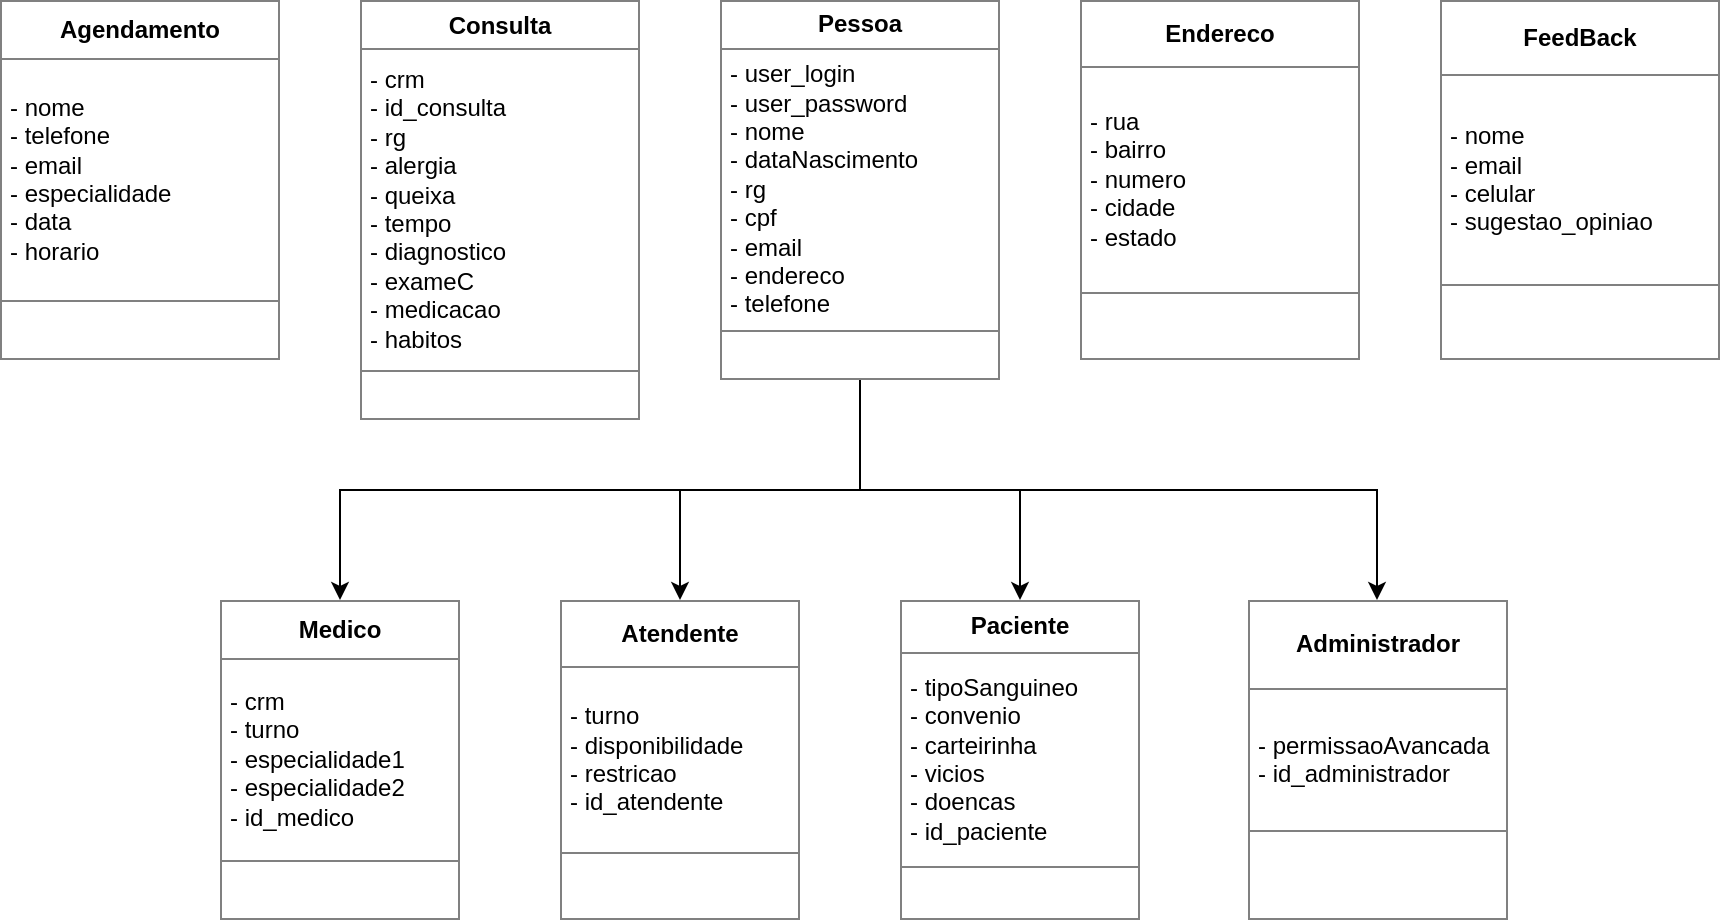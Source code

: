 <mxfile version="13.7.3" type="device"><diagram id="oK4k7Jk38jK1_xsXngI3" name="Page-1"><mxGraphModel dx="2131" dy="1737" grid="1" gridSize="10" guides="1" tooltips="1" connect="1" arrows="1" fold="1" page="1" pageScale="1" pageWidth="827" pageHeight="1169" math="0" shadow="0"><root><mxCell id="0"/><mxCell id="1" parent="0"/><mxCell id="pMpGfuAa-KbJkFAyL9hk-21" style="edgeStyle=orthogonalEdgeStyle;rounded=0;orthogonalLoop=1;jettySize=auto;html=1;exitX=0.5;exitY=1;exitDx=0;exitDy=0;entryX=0.5;entryY=0;entryDx=0;entryDy=0;" parent="1" source="pMpGfuAa-KbJkFAyL9hk-1" target="pMpGfuAa-KbJkFAyL9hk-4" edge="1"><mxGeometry relative="1" as="geometry"/></mxCell><mxCell id="pMpGfuAa-KbJkFAyL9hk-22" style="edgeStyle=orthogonalEdgeStyle;rounded=0;orthogonalLoop=1;jettySize=auto;html=1;exitX=0.5;exitY=1;exitDx=0;exitDy=0;entryX=0.5;entryY=0;entryDx=0;entryDy=0;" parent="1" source="pMpGfuAa-KbJkFAyL9hk-1" target="pMpGfuAa-KbJkFAyL9hk-2" edge="1"><mxGeometry relative="1" as="geometry"/></mxCell><mxCell id="pMpGfuAa-KbJkFAyL9hk-23" style="edgeStyle=orthogonalEdgeStyle;rounded=0;orthogonalLoop=1;jettySize=auto;html=1;exitX=0.5;exitY=1;exitDx=0;exitDy=0;entryX=0.5;entryY=0;entryDx=0;entryDy=0;" parent="1" source="pMpGfuAa-KbJkFAyL9hk-1" target="pMpGfuAa-KbJkFAyL9hk-6" edge="1"><mxGeometry relative="1" as="geometry"/></mxCell><mxCell id="pMpGfuAa-KbJkFAyL9hk-24" style="edgeStyle=orthogonalEdgeStyle;rounded=0;orthogonalLoop=1;jettySize=auto;html=1;exitX=0.5;exitY=1;exitDx=0;exitDy=0;entryX=0.5;entryY=0;entryDx=0;entryDy=0;" parent="1" source="pMpGfuAa-KbJkFAyL9hk-1" target="pMpGfuAa-KbJkFAyL9hk-8" edge="1"><mxGeometry relative="1" as="geometry"/></mxCell><mxCell id="pMpGfuAa-KbJkFAyL9hk-1" value="&lt;table border=&quot;1&quot; width=&quot;100%&quot; cellpadding=&quot;4&quot; style=&quot;width: 100% ; height: 100% ; border-collapse: collapse&quot;&gt;&lt;tbody&gt;&lt;tr&gt;&lt;th align=&quot;center&quot;&gt;Pessoa&lt;/th&gt;&lt;/tr&gt;&lt;tr&gt;&lt;td&gt;- user_login&lt;br&gt;- user_password&lt;br&gt;- nome&lt;br&gt;- dataNascimento&lt;br&gt;- rg&lt;br&gt;- cpf&lt;br&gt;- email&lt;br&gt;- endereco&lt;br&gt;- telefone&lt;br&gt;&lt;/td&gt;&lt;/tr&gt;&lt;tr&gt;&lt;td align=&quot;center&quot;&gt;&lt;br&gt;&lt;/td&gt;&lt;/tr&gt;&lt;/tbody&gt;&lt;/table&gt;" style="text;html=1;strokeColor=none;fillColor=none;overflow=fill;" parent="1" vertex="1"><mxGeometry x="150" y="-180" width="140" height="190" as="geometry"/></mxCell><mxCell id="pMpGfuAa-KbJkFAyL9hk-2" value="&lt;table border=&quot;1&quot; width=&quot;100%&quot; cellpadding=&quot;4&quot; style=&quot;width: 100% ; height: 100% ; border-collapse: collapse&quot;&gt;&lt;tbody&gt;&lt;tr&gt;&lt;th align=&quot;center&quot;&gt;Medico&lt;/th&gt;&lt;/tr&gt;&lt;tr&gt;&lt;td&gt;- crm&lt;br&gt;- turno&lt;br&gt;- especialidade1&lt;br&gt;- especialidade2&lt;br&gt;- id_medico&lt;/td&gt;&lt;/tr&gt;&lt;tr&gt;&lt;td align=&quot;center&quot;&gt;&lt;br&gt;&lt;/td&gt;&lt;/tr&gt;&lt;/tbody&gt;&lt;/table&gt;" style="text;html=1;strokeColor=none;fillColor=none;overflow=fill;" parent="1" vertex="1"><mxGeometry x="-100" y="120" width="120" height="160" as="geometry"/></mxCell><mxCell id="pMpGfuAa-KbJkFAyL9hk-4" value="&lt;table border=&quot;1&quot; width=&quot;100%&quot; cellpadding=&quot;4&quot; style=&quot;width: 100% ; height: 100% ; border-collapse: collapse&quot;&gt;&lt;tbody&gt;&lt;tr&gt;&lt;th align=&quot;center&quot;&gt;Atendente&lt;/th&gt;&lt;/tr&gt;&lt;tr&gt;&lt;td&gt;- turno&lt;br&gt;- disponibilidade&lt;br&gt;- restricao&lt;br&gt;- id_atendente&lt;/td&gt;&lt;/tr&gt;&lt;tr&gt;&lt;td align=&quot;center&quot;&gt;&lt;br&gt;&lt;/td&gt;&lt;/tr&gt;&lt;/tbody&gt;&lt;/table&gt;" style="text;html=1;strokeColor=none;fillColor=none;overflow=fill;" parent="1" vertex="1"><mxGeometry x="70" y="120" width="120" height="160" as="geometry"/></mxCell><mxCell id="pMpGfuAa-KbJkFAyL9hk-6" value="&lt;table border=&quot;1&quot; width=&quot;100%&quot; cellpadding=&quot;4&quot; style=&quot;width: 100% ; height: 100% ; border-collapse: collapse&quot;&gt;&lt;tbody&gt;&lt;tr&gt;&lt;th align=&quot;center&quot;&gt;Paciente&lt;br&gt;&lt;/th&gt;&lt;/tr&gt;&lt;tr&gt;&lt;td&gt;- tipoSanguineo&lt;br&gt;- convenio&lt;br&gt;- carteirinha&lt;br&gt;- vicios&lt;br&gt;- doencas&lt;br&gt;- id_paciente&lt;br&gt;&lt;/td&gt;&lt;/tr&gt;&lt;tr&gt;&lt;td align=&quot;center&quot;&gt;&lt;br&gt;&lt;/td&gt;&lt;/tr&gt;&lt;/tbody&gt;&lt;/table&gt;" style="text;html=1;strokeColor=none;fillColor=none;overflow=fill;" parent="1" vertex="1"><mxGeometry x="240" y="120" width="120" height="160" as="geometry"/></mxCell><mxCell id="pMpGfuAa-KbJkFAyL9hk-8" value="&lt;table border=&quot;1&quot; width=&quot;100%&quot; cellpadding=&quot;4&quot; style=&quot;width: 100% ; height: 100% ; border-collapse: collapse&quot;&gt;&lt;tbody&gt;&lt;tr&gt;&lt;th align=&quot;center&quot;&gt;Administrador&lt;br&gt;&lt;/th&gt;&lt;/tr&gt;&lt;tr&gt;&lt;td&gt;- permissaoAvancada&lt;br&gt;- id_administrador&lt;/td&gt;&lt;/tr&gt;&lt;tr&gt;&lt;td align=&quot;center&quot;&gt;&lt;br&gt;&lt;/td&gt;&lt;/tr&gt;&lt;/tbody&gt;&lt;/table&gt;" style="text;html=1;strokeColor=none;fillColor=none;overflow=fill;" parent="1" vertex="1"><mxGeometry x="413.5" y="120" width="130" height="160" as="geometry"/></mxCell><mxCell id="pMpGfuAa-KbJkFAyL9hk-10" value="&lt;table border=&quot;1&quot; width=&quot;100%&quot; cellpadding=&quot;4&quot; style=&quot;width: 100% ; height: 100% ; border-collapse: collapse&quot;&gt;&lt;tbody&gt;&lt;tr&gt;&lt;th align=&quot;center&quot;&gt;Agendamento&lt;/th&gt;&lt;/tr&gt;&lt;tr&gt;&lt;td&gt;- nome&lt;br&gt;- telefone&lt;br&gt;- email&lt;br&gt;- especialidade&lt;br&gt;- data&lt;br&gt;- horario&lt;/td&gt;&lt;/tr&gt;&lt;tr&gt;&lt;td align=&quot;center&quot;&gt;&lt;br&gt;&lt;/td&gt;&lt;/tr&gt;&lt;/tbody&gt;&lt;/table&gt;" style="text;html=1;strokeColor=none;fillColor=none;overflow=fill;" parent="1" vertex="1"><mxGeometry x="-210" y="-180" width="140" height="180" as="geometry"/></mxCell><mxCell id="pMpGfuAa-KbJkFAyL9hk-11" value="&lt;table border=&quot;1&quot; width=&quot;100%&quot; cellpadding=&quot;4&quot; style=&quot;width: 100% ; height: 100% ; border-collapse: collapse&quot;&gt;&lt;tbody&gt;&lt;tr&gt;&lt;th align=&quot;center&quot;&gt;Consulta&lt;/th&gt;&lt;/tr&gt;&lt;tr&gt;&lt;td&gt;- crm&lt;br&gt;- id_consulta&lt;br&gt;- rg&lt;br&gt;- alergia&lt;br&gt;- queixa&lt;br&gt;- tempo&lt;br&gt;- diagnostico&lt;br&gt;- exameC&lt;br&gt;- medicacao&lt;br&gt;- habitos&lt;/td&gt;&lt;/tr&gt;&lt;tr&gt;&lt;td align=&quot;center&quot;&gt;&lt;br&gt;&lt;/td&gt;&lt;/tr&gt;&lt;/tbody&gt;&lt;/table&gt;" style="text;html=1;strokeColor=none;fillColor=none;overflow=fill;" parent="1" vertex="1"><mxGeometry x="-30" y="-180" width="140" height="210" as="geometry"/></mxCell><mxCell id="pMpGfuAa-KbJkFAyL9hk-12" value="&lt;table border=&quot;1&quot; width=&quot;100%&quot; cellpadding=&quot;4&quot; style=&quot;width: 100% ; height: 100% ; border-collapse: collapse&quot;&gt;&lt;tbody&gt;&lt;tr&gt;&lt;th align=&quot;center&quot;&gt;Endereco&lt;/th&gt;&lt;/tr&gt;&lt;tr&gt;&lt;td&gt;- rua&lt;br&gt;- bairro&lt;br&gt;- numero&lt;br&gt;- cidade&lt;br&gt;- estado&lt;br&gt;&lt;/td&gt;&lt;/tr&gt;&lt;tr&gt;&lt;td align=&quot;center&quot;&gt;&lt;br&gt;&lt;/td&gt;&lt;/tr&gt;&lt;/tbody&gt;&lt;/table&gt;" style="text;html=1;strokeColor=none;fillColor=none;overflow=fill;" parent="1" vertex="1"><mxGeometry x="330" y="-180" width="140" height="180" as="geometry"/></mxCell><mxCell id="pMpGfuAa-KbJkFAyL9hk-13" value="&lt;table border=&quot;1&quot; width=&quot;100%&quot; cellpadding=&quot;4&quot; style=&quot;width: 100% ; height: 100% ; border-collapse: collapse&quot;&gt;&lt;tbody&gt;&lt;tr&gt;&lt;th align=&quot;center&quot;&gt;FeedBack&lt;/th&gt;&lt;/tr&gt;&lt;tr&gt;&lt;td&gt;- nome&lt;br&gt;- email&lt;br&gt;- celular&lt;br&gt;- sugestao_opiniao&lt;/td&gt;&lt;/tr&gt;&lt;tr&gt;&lt;td align=&quot;center&quot;&gt;&lt;br&gt;&lt;/td&gt;&lt;/tr&gt;&lt;/tbody&gt;&lt;/table&gt;" style="text;html=1;strokeColor=none;fillColor=none;overflow=fill;" parent="1" vertex="1"><mxGeometry x="510" y="-180" width="140" height="180" as="geometry"/></mxCell></root></mxGraphModel></diagram></mxfile>